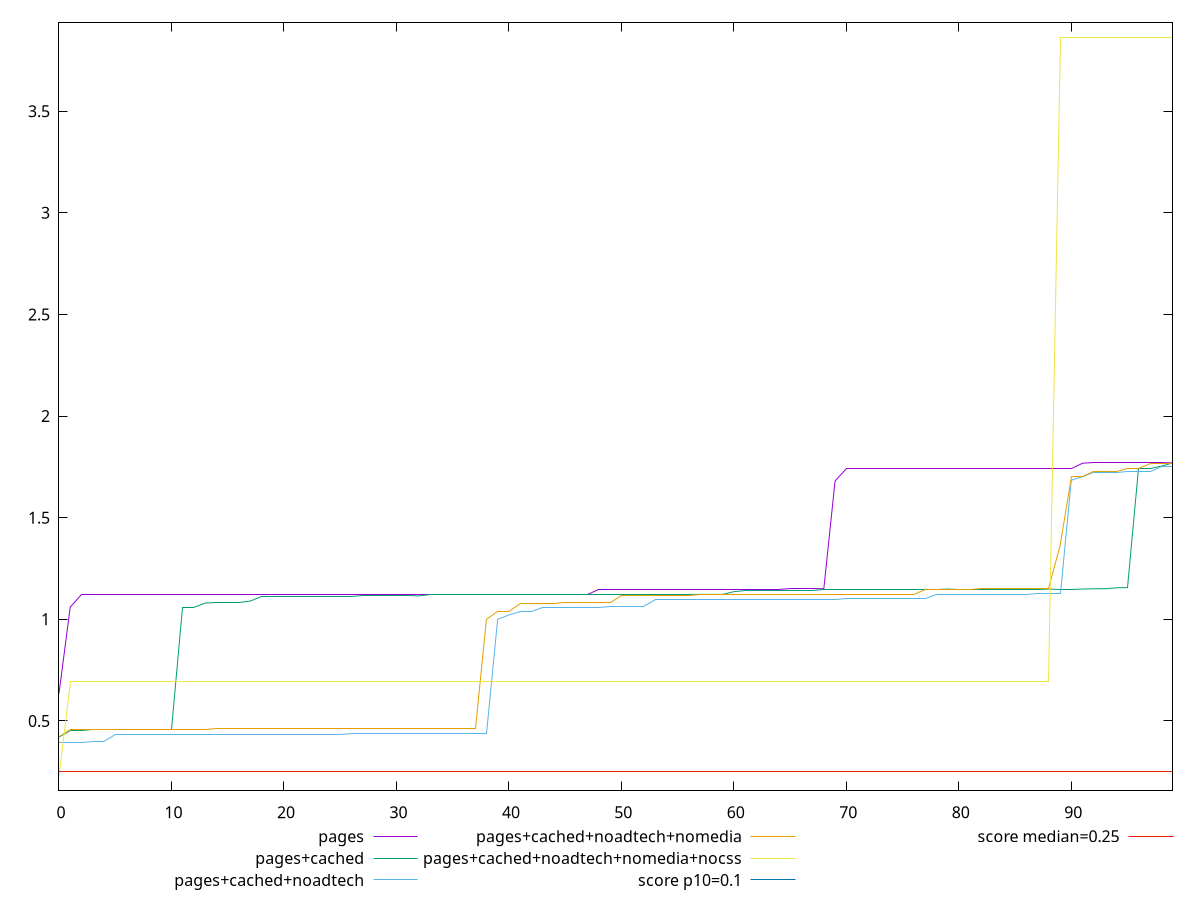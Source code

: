 reset

$pages <<EOF
0 0.6356817771063911
1 1.06020436668396
2 1.121230978012085
3 1.121230978012085
4 1.121230978012085
5 1.121230978012085
6 1.121230978012085
7 1.121230978012085
8 1.121230978012085
9 1.121230978012085
10 1.121230978012085
11 1.121230978012085
12 1.121230978012085
13 1.121230978012085
14 1.121230978012085
15 1.121230978012085
16 1.122485631942749
17 1.122485631942749
18 1.122485631942749
19 1.122485631942749
20 1.122510274887085
21 1.122510274887085
22 1.122510274887085
23 1.122510274887085
24 1.122510274887085
25 1.122510274887085
26 1.122510274887085
27 1.122510274887085
28 1.122510274887085
29 1.122510274887085
30 1.122510274887085
31 1.122510274887085
32 1.122510274887085
33 1.122510274887085
34 1.122510274887085
35 1.122510274887085
36 1.123764928817749
37 1.123764928817749
38 1.123764928817749
39 1.123764928817749
40 1.123764928817749
41 1.123764928817749
42 1.1237649288177491
43 1.1237649288177491
44 1.1237649288177491
45 1.1237649288177491
46 1.123801549911499
47 1.123801549911499
48 1.1475105800628662
49 1.1475105800628662
50 1.1475105800628662
51 1.1475105800628662
52 1.1487652339935301
53 1.1487652339935301
54 1.1487898769378662
55 1.1487898769378664
56 1.1487898769378664
57 1.1487898769378664
58 1.1487898769378664
59 1.1487898769378664
60 1.1487898769378664
61 1.1487898769378664
62 1.1487898769378664
63 1.1487898769378664
64 1.1487898769378664
65 1.1500445308685303
66 1.1500445308685303
67 1.1500445308685303
68 1.1503377285003662
69 1.6805340576171877
70 1.7415240478515623
71 1.7415240478515623
72 1.7415240478515623
73 1.7415240478515623
74 1.7415240478515623
75 1.7415240478515623
76 1.7415240478515623
77 1.7415240478515623
78 1.7415240478515623
79 1.7415240478515623
80 1.7415240478515623
81 1.7415240478515623
82 1.7415240478515623
83 1.7415240478515626
84 1.7428033447265623
85 1.7428033447265623
86 1.7428033447265625
87 1.7428033447265625
88 1.7428033447265625
89 1.7428399658203124
90 1.7428399658203126
91 1.7678036499023437
92 1.7690829467773437
93 1.7690829467773437
94 1.7690829467773437
95 1.7690829467773437
96 1.7690829467773437
97 1.7690829467773437
98 1.7690829467773437
99 1.7691195678710936
EOF

$pagesCached <<EOF
0 0.4206224575042724
1 0.45085449218749996
2 0.45085449218749996
3 0.45831777000427243
4 0.45831777000427243
5 0.45831777000427243
6 0.45831777000427243
7 0.45831777000427243
8 0.45831777000427243
9 0.45963368797302245
10 0.45963368797302245
11 1.0585424804687498
12 1.0585424804687498
13 1.07989013671875
14 1.083535665512085
15 1.083535665512085
16 1.083535665512085
17 1.089509786605835
18 1.1137677001953123
19 1.1137677001953123
20 1.1137677001953123
21 1.1137677001953123
22 1.1137677001953123
23 1.1137677001953123
24 1.1137677001953123
25 1.1137677001953123
26 1.1137677001953123
27 1.1150469970703123
28 1.1150469970703123
29 1.1150469970703123
30 1.1150469970703123
31 1.1150469970703125
32 1.1150836181640624
33 1.1212309780120848
34 1.1212309780120848
35 1.121230978012085
36 1.121230978012085
37 1.121230978012085
38 1.121230978012085
39 1.121230978012085
40 1.121230978012085
41 1.121230978012085
42 1.121230978012085
43 1.121230978012085
44 1.121230978012085
45 1.1225102748870848
46 1.1225102748870848
47 1.1225102748870848
48 1.1225102748870848
49 1.122510274887085
50 1.122510274887085
51 1.122510274887085
52 1.122510274887085
53 1.122510274887085
54 1.122510274887085
55 1.122510274887085
56 1.1225102748870852
57 1.122532247543335
58 1.1225468959808351
59 1.122622579574585
60 1.135771993637085
61 1.1400473022460935
62 1.1400473022460937
63 1.1400473022460937
64 1.1400473022460937
65 1.1400473022460937
66 1.1413265991210935
67 1.1413265991210937
68 1.1475105800628662
69 1.1475105800628662
70 1.1475105800628662
71 1.1475105800628662
72 1.1475105800628662
73 1.1475105800628662
74 1.1475105800628662
75 1.1475105800628662
76 1.1475105800628662
77 1.1475105800628662
78 1.1475105800628662
79 1.1487652339935301
80 1.1487898769378662
81 1.1487898769378662
82 1.1487898769378662
83 1.1487898769378662
84 1.1487898769378662
85 1.1487898769378662
86 1.1487898769378662
87 1.1487898769378662
88 1.1488118495941162
89 1.1488264980316163
90 1.1488264980316163
91 1.1488850917816162
92 1.15004453086853
93 1.1502034511566162
94 1.1549373378753662
95 1.1560970058441162
96 1.742803344726562
97 1.7428033447265623
98 1.7533236694335936
99 1.7690829467773437
EOF

$pagesCachedNoadtech <<EOF
0 0.39359130859374997
1 0.39359130859374997
2 0.39359130859374997
3 0.40105458641052244
4 0.40105458641052244
5 0.43256591796875
6 0.43256591796875
7 0.43256591796875
8 0.43256591796875
9 0.43256591796875
10 0.43256591796875
11 0.43256591796875
12 0.43256591796875
13 0.43256591796875
14 0.43256591796875
15 0.43256591796875
16 0.43256591796875
17 0.43256591796875
18 0.43256591796875
19 0.43256591796875
20 0.43256591796875
21 0.43256591796875
22 0.43256591796875
23 0.43256591796875
24 0.43256591796875
25 0.43256591796875
26 0.44002919578552246
27 0.44002919578552246
28 0.44002919578552246
29 0.44002919578552246
30 0.44002919578552246
31 0.44002919578552246
32 0.44002919578552246
33 0.44002919578552246
34 0.44002919578552246
35 0.44002919578552246
36 0.44002919578552246
37 0.44002919578552246
38 0.44002919578552246
39 1
40 1.02134765625
41 1.038974609375
42 1.038974609375
43 1.0565045166015625
44 1.0565045166015625
45 1.060322265625
46 1.060322265625
47 1.060322265625
48 1.060322265625
49 1.063967794418335
50 1.063967794418335
51 1.063967794418335
52 1.063967794418335
53 1.0954791259765624
54 1.0954791259765624
55 1.0954791259765624
56 1.0954791259765624
57 1.0954791259765624
58 1.0954791259765624
59 1.0954791259765624
60 1.0954791259765624
61 1.0954791259765624
62 1.0954791259765624
63 1.0954791259765624
64 1.0954791259765624
65 1.0954791259765624
66 1.0954791259765624
67 1.0954791259765624
68 1.0954791259765624
69 1.0954791259765624
70 1.102942403793335
71 1.102942403793335
72 1.102942403793335
73 1.102942403793335
74 1.102942403793335
75 1.102942403793335
76 1.102942403793335
77 1.102942403793335
78 1.1217587280273438
79 1.1217587280273438
80 1.1217587280273438
81 1.1217587280273438
82 1.1217587280273438
83 1.1217587280273438
84 1.1217587280273438
85 1.1217587280273438
86 1.1217587280273438
87 1.1292220058441163
88 1.1292220058441163
89 1.1292220058441163
90 1.6842608642578125
91 1.7018878173828125
92 1.7232354736328124
93 1.7232354736328124
94 1.7232354736328124
95 1.7281674194335936
96 1.7281674194335936
97 1.7281674194335936
98 1.7495150756835938
99 1.7495150756835938
EOF

$pagesCachedNoadtechNomedia <<EOF
0 0.4215234375
1 0.4553914388020833
2 0.4553914388020833
3 0.4553914388020833
4 0.4553914388020833
5 0.4553914388020833
6 0.4553914388020833
7 0.4553914388020833
8 0.4553914388020833
9 0.4553914388020833
10 0.4553914388020833
11 0.4553914388020833
12 0.4553914388020833
13 0.4553914388020833
14 0.460498046875
15 0.460498046875
16 0.460498046875
17 0.460498046875
18 0.460498046875
19 0.460498046875
20 0.460498046875
21 0.460498046875
22 0.460498046875
23 0.460498046875
24 0.460498046875
25 0.460498046875
26 0.460498046875
27 0.460498046875
28 0.460498046875
29 0.460498046875
30 0.460498046875
31 0.460498046875
32 0.460498046875
33 0.460498046875
34 0.460498046875
35 0.460498046875
36 0.460498046875
37 0.460498046875
38 1
39 1.038974609375
40 1.038974609375
41 1.0793300374348958
42 1.0793300374348958
43 1.0793300374348958
44 1.0793300374348958
45 1.0844366455078125
46 1.0844366455078125
47 1.0844366455078125
48 1.0844366455078125
49 1.0844366455078125
50 1.1183046468098958
51 1.1183046468098958
52 1.1183046468098958
53 1.1183046468098958
54 1.1183046468098958
55 1.1183046468098958
56 1.1183046468098958
57 1.1234112548828126
58 1.1234112548828126
59 1.1234112548828126
60 1.1234112548828126
61 1.1234112548828126
62 1.1234112548828126
63 1.1234112548828126
64 1.1234112548828126
65 1.1234112548828126
66 1.1234112548828126
67 1.1234112548828126
68 1.1234112548828126
69 1.1234112548828126
70 1.1234112548828126
71 1.1234112548828126
72 1.1234112548828126
73 1.1234112548828126
74 1.1234112548828126
75 1.1234112548828126
76 1.1234112548828126
77 1.144584248860677
78 1.144584248860677
79 1.144584248860677
80 1.144584248860677
81 1.144584248860677
82 1.1496908569335937
83 1.1496908569335937
84 1.1496908569335937
85 1.1496908569335937
86 1.1496908569335937
87 1.1496908569335937
88 1.1496908569335937
89 1.360794189453125
90 1.7018878173828125
91 1.7018878173828125
92 1.7281674194335936
93 1.7281674194335936
94 1.7281674194335936
95 1.7413474527994792
96 1.7413474527994792
97 1.7676270548502604
98 1.7676270548502604
99 1.7676270548502604
EOF

$pagesCachedNoadtechNomediaNocss <<EOF
0 0.23000520833333332
1 0.6958385416666666
2 0.6958385416666666
3 0.6958385416666666
4 0.6958385416666666
5 0.6958385416666666
6 0.6958385416666666
7 0.6958385416666666
8 0.6958385416666666
9 0.6958385416666666
10 0.6958385416666666
11 0.6958385416666666
12 0.6958385416666666
13 0.6958385416666666
14 0.6958385416666666
15 0.6958385416666666
16 0.6958385416666666
17 0.6958385416666666
18 0.6958385416666666
19 0.6958385416666666
20 0.6958385416666666
21 0.6958385416666666
22 0.6958385416666666
23 0.6958385416666666
24 0.6958385416666666
25 0.6958385416666666
26 0.6958385416666666
27 0.6958385416666666
28 0.6958385416666666
29 0.6958385416666666
30 0.6958385416666666
31 0.6958385416666666
32 0.6958385416666666
33 0.6958385416666666
34 0.6958385416666666
35 0.6958385416666666
36 0.6958385416666666
37 0.6958385416666666
38 0.6958385416666666
39 0.6958385416666666
40 0.6958385416666666
41 0.6958385416666666
42 0.6958385416666666
43 0.6958385416666666
44 0.6958385416666666
45 0.6958385416666666
46 0.6958385416666666
47 0.6958385416666666
48 0.6958385416666666
49 0.6958385416666666
50 0.6958385416666666
51 0.6958385416666666
52 0.6958385416666666
53 0.6958385416666666
54 0.6958385416666666
55 0.6958385416666666
56 0.6958385416666666
57 0.6958385416666666
58 0.6958385416666666
59 0.6958385416666666
60 0.6958385416666666
61 0.6958385416666666
62 0.6958385416666666
63 0.6958385416666666
64 0.6958385416666666
65 0.6958385416666666
66 0.6958385416666666
67 0.6958385416666666
68 0.6958385416666666
69 0.6958385416666666
70 0.6958385416666666
71 0.6958385416666666
72 0.6958385416666666
73 0.6958385416666666
74 0.6958385416666666
75 0.6958385416666666
76 0.6958385416666666
77 0.6958385416666666
78 0.6958385416666666
79 0.6958385416666666
80 0.6958385416666666
81 0.6958385416666666
82 0.6958385416666666
83 0.6958385416666666
84 0.6958385416666666
85 0.6958385416666666
86 0.6958385416666666
87 0.6958385416666666
88 0.6958385416666666
89 3.864670138888889
90 3.864670138888889
91 3.864670138888889
92 3.864670138888889
93 3.864670138888889
94 3.864670138888889
95 3.864670138888889
96 3.864670138888889
97 3.864670138888889
98 3.864670138888889
99 3.864670138888889
EOF

set key outside below
set xrange [0:99]
set yrange [0.1573119097222222:3.9373634375]
set trange [0.1573119097222222:3.9373634375]
set terminal svg size 640, 580 enhanced background rgb 'white'
set output "report_00019_2021-02-10T18-14-37.922Z//cumulative-layout-shift/comparison/sorted/all_raw.svg"

plot $pages title "pages" with line, \
     $pagesCached title "pages+cached" with line, \
     $pagesCachedNoadtech title "pages+cached+noadtech" with line, \
     $pagesCachedNoadtechNomedia title "pages+cached+noadtech+nomedia" with line, \
     $pagesCachedNoadtechNomediaNocss title "pages+cached+noadtech+nomedia+nocss" with line, \
     0.1 title "score p10=0.1", \
     0.25 title "score median=0.25"

reset
